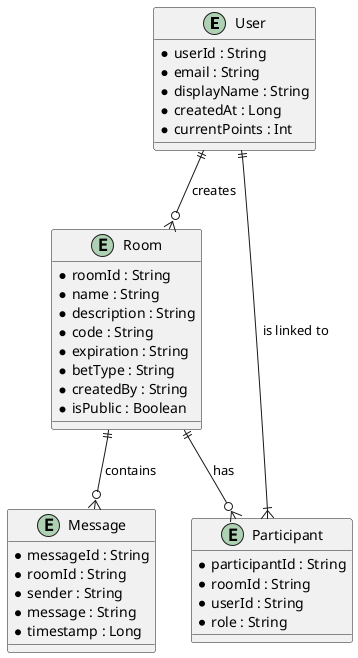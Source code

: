 @startuml
entity User {
    * userId : String
    * email : String
    * displayName : String
    * createdAt : Long
    * currentPoints : Int
}

entity Room {
    * roomId : String
    * name : String
    * description : String
    * code : String
    * expiration : String
    * betType : String
    * createdBy : String
    * isPublic : Boolean
}

entity Message {
    * messageId : String
    * roomId : String
    * sender : String
    * message : String
    * timestamp : Long
}

entity Participant {
    * participantId : String
    * roomId : String
    * userId : String
    * role : String
}

User ||--o{ Room : "creates"
Room ||--o{ Message : "contains"
Room ||--o{ Participant : "has"
Participant }|--|| User : "is linked to"
@enduml
